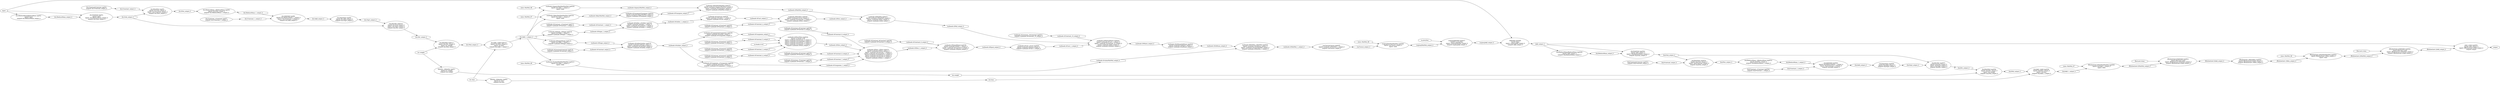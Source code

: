 digraph main_graph {
	graph [bb="0,0,23129,913.82",
		rankdir=LR
	];
	node [label="\N"];
	"Identity_0/Identity (op#0)\n input0 ln1.bias\n output0 ln2.bias"	[URL="javascript:alert('')",
		height=1.1294,
		pos="4648.1,40.659",
		width=3.0838];
	"ln2.bias0"	[height=0.5,
		label="ln2.bias",
		pos="9143.6,51.659",
		shape=octagon,
		width=1.2054];
	"Identity_0/Identity (op#0)\n input0 ln1.bias\n output0 ln2.bias" -> "ln2.bias0"	[pos="e,9100,51.231 4759.2,42.797 4874.9,44.855 5062,47.659 5223.5,47.659 5223.5,47.659 5223.5,47.659 8468.7,47.659 8699.4,47.659 8974.6,\
50.033 9088.9,51.123"];
	"ln1.bias0"	[height=0.5,
		label="ln1.bias",
		pos="4396.4,52.659",
		shape=octagon,
		width=1.2054];
	"ln1.bias0" -> "Identity_0/Identity (op#0)\n input0 ln1.bias\n output0 ln2.bias"	[pos="e,4537.7,45.916 4440.1,50.609 4464.1,49.456 4495.4,47.951 4526.4,46.463"];
	"/ln1/Add_1/Add (op#12)\n input0 /ln1/Mul_output_0\n input1 ln1.bias\n output0 /ln1/Add_1_output_0"	[URL="javascript:alert('')",
		height=1.4535,
		pos="4648.1,472.66",
		width=3.5552];
	"ln1.bias0" -> "/ln1/Add_1/Add (op#12)\n input0 /ln1/Mul_output_0\n input1 ln1.bias\n output0 /ln1/Add_1_output_0"	[pos="e,4616.8,421.63 4408.3,70.976 4443.2,129.67 4553.3,314.88 4611,411.95"];
	"/ln2/Add_1/Add (op#59)\n input0 /ln2/Mul_output_0\n input1 ln2.bias\n output0 /ln2/Add_1_output_0"	[URL="javascript:alert('')",
		height=1.4535,
		pos="18874,138.66",
		width=3.5552];
	"ln2.bias0" -> "/ln2/Add_1/Add (op#59)\n input0 /ln2/Mul_output_0\n input1 ln2.bias\n output0 /ln2/Add_1_output_0"	[pos="e,18766,110.56 9187.5,52.284 9296.8,53.821 9594.5,57.659 9842.7,57.659 9842.7,57.659 9842.7,57.659 18381,57.659 18510,57.659 18656,\
85.068 18755,108"];
	"Identity_1/Identity (op#1)\n input0 ln1.weight\n output0 ln2.weight"	[URL="javascript:alert('')",
		height=1.1294,
		pos="4154.3,277.66",
		width=3.0838];
	"ln2.weight0"	[height=0.5,
		label="ln2.weight",
		pos="8816.7,101.66",
		shape=octagon,
		width=1.5132];
	"Identity_1/Identity (op#1)\n input0 ln1.weight\n output0 ln2.weight" -> "ln2.weight0"	[pos="e,8761.8,102.69 4214.4,243.26 4304.6,194.11 4483.4,109.66 4647.1,109.66 4647.1,109.66 4647.1,109.66 8111.6,109.66 8346.9,109.66 \
8626.5,105.14 8750.7,102.89"];
	"ln1.weight0"	[height=0.5,
		label="ln1.weight",
		pos="3914.3,410.66",
		shape=octagon,
		width=1.5132];
	"ln1.weight0" -> "Identity_1/Identity (op#1)\n input0 ln1.weight\n output0 ln2.weight"	[pos="e,4092.5,311.62 3944,394.62 3978.1,375.56 4036.2,343.11 4082.5,317.21"];
	"/ln1/Mul/Mul (op#11)\n input0 /ln1/Div_output_0\n input1 ln1.weight\n output0 /ln1/Mul_output_0"	[URL="javascript:alert('')",
		height=1.4535,
		pos="4154.3,472.66",
		width=3.29];
	"ln1.weight0" -> "/ln1/Mul/Mul (op#11)\n input0 /ln1/Div_output_0\n input1 ln1.weight\n output0 /ln1/Mul_output_0"	[pos="e,4051.7,446.19 3958.7,421.96 3981.8,427.98 4011.5,435.7 4040.6,443.29"];
	"/ln2/Mul/Mul (op#58)\n input0 /ln2/Div_output_0\n input1 ln2.weight\n output0 /ln2/Mul_output_0"	[URL="javascript:alert('')",
		height=1.4535,
		pos="18380,138.66",
		width=3.29];
	"ln2.weight0" -> "/ln2/Mul/Mul (op#58)\n input0 /ln2/Div_output_0\n input1 ln2.weight\n output0 /ln2/Mul_output_0"	[pos="e,18266,124.83 8871.3,101.66 8983.9,101.66 9253.2,101.66 9479.1,101.66 9479.1,101.66 9479.1,101.66 17904,101.66 18023,101.66 18159,\
113.37 18254,123.62"];
	"/ln1/ReduceMean/ReduceMean (op#2)\n input0 input\n output0 /ln1/ReduceMean_output_0"	[URL="javascript:alert('')",
		height=1.1294,
		pos="262.03,799.66",
		width=4.4833];
	"/ln1/ReduceMean_output_00"	[height=0.5,
		label="/ln1/ReduceMean_output_0",
		pos="583.15,788.66",
		shape=octagon,
		width=3.4367];
	"/ln1/ReduceMean/ReduceMean (op#2)\n input0 input\n output0 /ln1/ReduceMean_output_0" -> "/ln1/ReduceMean_output_00"	[pos="e,459.29,792.89 422.12,794.17 430.8,793.88 439.49,793.58 448.08,793.28"];
	input0	[height=0.5,
		label=input,
		pos="32.315,799.66",
		shape=octagon,
		width=0.89765];
	input0 -> "/ln1/ReduceMean/ReduceMean (op#2)\n input0 input\n output0 /ln1/ReduceMean_output_0"	[pos="e,100.6,799.66 64.978,799.66 72.196,799.66 80.357,799.66 89.148,799.66"];
	"/ln1/Sub/Sub (op#3)\n input0 input\n input1 /ln1/ReduceMean_output_0\n output0 /ln1/Sub_output_0"	[URL="javascript:alert('')",
		height=1.4535,
		pos="891.01,730.66",
		width=4.115];
	input0 -> "/ln1/Sub/Sub (op#3)\n input0 input\n input1 /ln1/ReduceMean_output_0\n output0 /ln1/Sub_output_0"	[pos="e,754.73,709.67 49.313,783.24 61.987,771.45 80.808,756.48 100.63,749.66 314.93,675.91 581.66,689.49 743.72,708.36"];
	"/Add/Add (op#48)\n input0 input\n input1 /sa/proj/Add_output_0\n output0 /Add_output_0"	[URL="javascript:alert('')",
		height=1.4535,
		pos="13964,462.66",
		width=3.5404];
	input0 -> "/Add/Add (op#48)\n input0 input\n input1 /sa/proj/Add_output_0\n output0 /Add_output_0"	[pos="e,13934,513.73 49.799,815.73 62.583,827.18 81.325,841.87 100.63,849.66 300.73,930.39 366.37,911.66 582.15,911.66 582.15,911.66 582.15,\
911.66 13418,911.66 13659,911.66 13852,645.99 13928,523.37"];
	"/ln1/ReduceMean_output_00" -> "/ln1/Sub/Sub (op#3)\n input0 input\n input1 /ln1/ReduceMean_output_0\n output0 /ln1/Sub_output_0"	[pos="e,759.89,755.33 660.93,774.1 687.65,769.03 718.52,763.18 748.78,757.44"];
	"/ln1/Sub_output_00"	[height=0.5,
		label="/ln1/Sub_output_0",
		pos="1181.1,730.66",
		shape=octagon,
		width=2.3903];
	"/ln1/Sub/Sub (op#3)\n input0 input\n input1 /ln1/ReduceMean_output_0\n output0 /ln1/Sub_output_0" -> "/ln1/Sub_output_00"	[pos="e,1094.8,730.66 1039.4,730.66 1054.4,730.66 1069.3,730.66 1083.6,730.66"];
	"/ln1/Pow/Pow (op#5)\n input0 /ln1/Sub_output_0\n input1 /ln1/Constant_output_0\n output0 /ln1/Pow_output_0"	[URL="javascript:alert('')",
		height=1.4535,
		pos="1454.3,793.66",
		width=3.6436];
	"/ln1/Sub_output_00" -> "/ln1/Pow/Pow (op#5)\n input0 /ln1/Sub_output_0\n input1 /ln1/Constant_output_0\n output0 /ln1/Pow_output_0"	[pos="e,1340.2,767.39 1240.3,744.17 1266.4,750.24 1298.3,757.64 1329.3,764.85"];
	"/ln1/Div/Div (op#10)\n input0 /ln1/Sub_output_0\n input1 /ln1/Sqrt_output_0\n output0 /ln1/Div_output_0"	[URL="javascript:alert('')",
		height=1.4535,
		pos="3676.5,637.66",
		width=3.2311];
	"/ln1/Sub_output_00" -> "/ln1/Div/Div (op#10)\n input0 /ln1/Sub_output_0\n input1 /ln1/Sqrt_output_0\n output0 /ln1/Div_output_0"	[pos="e,3560,637.66 1232.8,715.61 1326.1,689.29 1531.6,637.66 1708.7,637.66 1708.7,637.66 1708.7,637.66 3197,637.66 3316.3,637.66 3452.3,\
637.66 3548.7,637.66"];
	"/ln1/Constant/Constant (op#4)\n output0 /ln1/Constant_output_0"	[URL="javascript:alert('')",
		height=0.80532,
		pos="891.01,829.66",
		width=3.7761];
	"/ln1/Constant_output_00"	[height=0.5,
		label="/ln1/Constant_output_0",
		pos="1181.1,818.66",
		shape=octagon,
		width=2.9443];
	"/ln1/Constant/Constant (op#4)\n output0 /ln1/Constant_output_0" -> "/ln1/Constant_output_00"	[pos="e,1074.8,822.68 1025.1,824.58 1037.9,824.09 1050.7,823.6 1063.3,823.12"];
	"/ln1/Constant_output_00" -> "/ln1/Pow/Pow (op#5)\n input0 /ln1/Sub_output_0\n input1 /ln1/Constant_output_0\n output0 /ln1/Pow_output_0"	[pos="e,1326.1,805.38 1280.4,809.6 1291.7,808.56 1303.3,807.49 1315,806.41"];
	"/ln1/Pow_output_00"	[height=0.5,
		label="/ln1/Pow_output_0",
		pos="1709.7,793.66",
		shape=octagon,
		width=2.4519];
	"/ln1/Pow/Pow (op#5)\n input0 /ln1/Sub_output_0\n input1 /ln1/Constant_output_0\n output0 /ln1/Pow_output_0" -> "/ln1/Pow_output_00"	[pos="e,1621.2,793.66 1585.7,793.66 1593.8,793.66 1601.8,793.66 1609.7,793.66"];
	"/ln1/ReduceMean_1/ReduceMean (op#6)\n input0 /ln1/Pow_output_0\n output0 /ln1/ReduceMean_1_output_0"	[URL="javascript:alert('')",
		height=1.1294,
		pos="2004.9,793.66",
		width=4.7484];
	"/ln1/Pow_output_00" -> "/ln1/ReduceMean_1/ReduceMean (op#6)\n input0 /ln1/Pow_output_0\n output0 /ln1/ReduceMean_1_output_0"	[pos="e,1833.6,793.66 1798.3,793.66 1806.1,793.66 1814.1,793.66 1822.3,793.66"];
	"/ln1/ReduceMean_1_output_00"	[height=0.5,
		label="/ln1/ReduceMean_1_output_0",
		pos="2345.6,776.66",
		shape=octagon,
		width=3.7137];
	"/ln1/ReduceMean_1/ReduceMean (op#6)\n input0 /ln1/Pow_output_0\n output0 /ln1/ReduceMean_1_output_0" -> "/ln1/ReduceMean_1_output_00"	[pos="e,2211.6,783.33 2172.8,785.28 2181.9,784.82 2191.1,784.36 2200.2,783.91"];
	"/ln1/Add/Add (op#8)\n input0 /ln1/ReduceMean_1_output_0\n input1 /ln1/Constant_1_output_0\n output0 /ln1/Add_output_0"	[URL="javascript:alert('')",
		height=1.4535,
		pos="2673,717.66",
		width=4.3801];
	"/ln1/ReduceMean_1_output_00" -> "/ln1/Add/Add (op#8)\n input0 /ln1/ReduceMean_1_output_0\n input1 /ln1/Constant_1_output_0\n output0 /ln1/Add_output_0"	[pos="e,2533.9,742.7 2428.3,761.85 2457,756.63 2490.3,750.6 2522.9,744.7"];
	"/ln1/Constant_1/Constant (op#7)\n output0 /ln1/Constant_1_output_0"	[URL="javascript:alert('')",
		height=0.80532,
		pos="2004.9,705.66",
		width=4.0413];
	"/ln1/Constant_1_output_00"	[height=0.5,
		label="/ln1/Constant_1_output_0",
		pos="2345.6,711.66",
		shape=octagon,
		width=3.2213];
	"/ln1/Constant_1/Constant (op#7)\n output0 /ln1/Constant_1_output_0" -> "/ln1/Constant_1_output_00"	[pos="e,2229.3,709.62 2150.1,708.21 2172.6,708.61 2195.7,709.02 2217.8,709.41"];
	"/ln1/Constant_1_output_00" -> "/ln1/Add/Add (op#8)\n input0 /ln1/ReduceMean_1_output_0\n input1 /ln1/Constant_1_output_0\n output0 /ln1/Add_output_0"	[pos="e,2515.1,714.77 2461.8,713.78 2475.4,714.03 2489.5,714.29 2503.7,714.56"];
	"/ln1/Add_output_00"	[height=0.5,
		label="/ln1/Add_output_0",
		pos="2954.4,712.66",
		shape=octagon,
		width=2.4365];
	"/ln1/Add/Add (op#8)\n input0 /ln1/ReduceMean_1_output_0\n input1 /ln1/Constant_1_output_0\n output0 /ln1/Add_output_0" -> "/ln1/Add_output_00"	[pos="e,2866.5,714.21 2830.8,714.85 2839,714.71 2847.1,714.56 2855,714.42"];
	"/ln1/Sqrt/Sqrt (op#9)\n input0 /ln1/Add_output_0\n output0 /ln1/Sqrt_output_0"	[URL="javascript:alert('')",
		height=1.1294,
		pos="3196,709.66",
		width=3.2753];
	"/ln1/Add_output_00" -> "/ln1/Sqrt/Sqrt (op#9)\n input0 /ln1/Add_output_0\n output0 /ln1/Sqrt_output_0"	[pos="e,3077.9,711.12 3042.5,711.57 3050.4,711.47 3058.4,711.37 3066.5,711.27"];
	"/ln1/Sqrt_output_00"	[height=0.5,
		label="/ln1/Sqrt_output_0",
		pos="3437.1,695.66",
		shape=octagon,
		width=2.4211];
	"/ln1/Sqrt/Sqrt (op#9)\n input0 /ln1/Add_output_0\n output0 /ln1/Sqrt_output_0" -> "/ln1/Sqrt_output_00"	[pos="e,3349.5,700.73 3312.7,702.88 3321.2,702.39 3329.7,701.88 3338.1,701.39"];
	"/ln1/Sqrt_output_00" -> "/ln1/Div/Div (op#10)\n input0 /ln1/Sub_output_0\n input1 /ln1/Sqrt_output_0\n output0 /ln1/Div_output_0"	[pos="e,3573.6,662.55 3494.9,681.77 3515.3,676.79 3539.1,670.99 3562.5,665.26"];
	"/ln1/Div_output_00"	[height=0.5,
		label="/ln1/Div_output_0",
		pos="3914.3,534.66",
		shape=octagon,
		width=2.3749];
	"/ln1/Div/Div (op#10)\n input0 /ln1/Sub_output_0\n input1 /ln1/Sqrt_output_0\n output0 /ln1/Div_output_0" -> "/ln1/Div_output_00"	[pos="e,3873.6,552.01 3761,601.2 3795.1,586.3 3833.4,569.57 3863.1,556.61"];
	"/ln1/Div_output_00" -> "/ln1/Mul/Mul (op#11)\n input0 /ln1/Div_output_0\n input1 ln1.weight\n output0 /ln1/Mul_output_0"	[pos="e,4051.7,499.13 3969.9,520.43 3991.1,514.92 4016.1,508.4 4040.8,501.97"];
	"/ln1/Mul_output_00"	[height=0.5,
		label="/ln1/Mul_output_0",
		pos="4396.4,472.66",
		shape=octagon,
		width=2.4365];
	"/ln1/Mul/Mul (op#11)\n input0 /ln1/Div_output_0\n input1 ln1.weight\n output0 /ln1/Mul_output_0" -> "/ln1/Mul_output_00"	[pos="e,4308.5,472.66 4272.9,472.66 4281.1,472.66 4289.2,472.66 4297.3,472.66"];
	"/ln1/Mul_output_00" -> "/ln1/Add_1/Add (op#12)\n input0 /ln1/Mul_output_0\n input1 ln1.bias\n output0 /ln1/Add_1_output_0"	[pos="e,4520,472.66 4484.4,472.66 4492.4,472.66 4500.5,472.66 4508.8,472.66"];
	"/ln1/Add_1_output_00"	[height=0.5,
		label="/ln1/Add_1_output_0",
		pos="4909.8,514.66",
		shape=octagon,
		width=2.7135];
	"/ln1/Add_1/Add (op#12)\n input0 /ln1/Mul_output_0\n input1 ln1.bias\n output0 /ln1/Add_1_output_0" -> "/ln1/Add_1_output_00"	[pos="e,4834.4,502.62 4767.6,491.82 4786.3,494.85 4805.4,497.93 4823.2,500.81"];
	"/sa/heads.0/Shape/Shape (op#13)\n input0 /ln1/Add_1_output_0\n output0 /sa/heads.0/Shape_output_0"	[URL="javascript:alert('')",
		height=1.1294,
		pos="5224.5,457.66",
		width=4.2476];
	"/ln1/Add_1_output_00" -> "/sa/heads.0/Shape/Shape (op#13)\n input0 /ln1/Add_1_output_0\n output0 /sa/heads.0/Shape_output_0"	[pos="e,5097.6,480.61 4981,501.87 5012.2,496.19 5050,489.29 5086.4,482.66"];
	"/sa/heads.0/Shape_1/Shape (op#16)\n input0 /ln1/Add_1_output_0\n output0 /sa/heads.0/Shape_1_output_0"	[URL="javascript:alert('')",
		height=1.1294,
		pos="5224.5,556.66",
		width=4.5127];
	"/ln1/Add_1_output_00" -> "/sa/heads.0/Shape_1/Shape (op#16)\n input0 /ln1/Add_1_output_0\n output0 /sa/heads.0/Shape_1_output_0"	[pos="e,5080.5,537.44 4991.3,525.47 5015.3,528.69 5042.3,532.32 5069.3,535.95"];
	"/sa/heads.0/key/MatMul/MatMul (op#19)\n input0 /ln1/Add_1_output_0\n input1 onnx"	[URL="javascript:alert('')",
		height=1.1294,
		pos="5224.5,732.66",
		width=4.8073];
	"/ln1/Add_1_output_00" -> "/sa/heads.0/key/MatMul/MatMul (op#19)\n input0 /ln1/Add_1_output_0\n input1 onnx"	[pos="e,5091.4,706.5 4920.1,532.96 4938.7,567.63 4983.8,642.95 5043.5,682.66 5055,690.31 5067.7,696.8 5080.8,702.3"];
	"/sa/heads.0/query/MatMul/MatMul (op#20)\n input0 /ln1/Add_1_output_0\n input1 onnx"	[URL="javascript:alert('')",
		height=1.1294,
		pos="5224.5,831.66",
		width=5.0283];
	"/ln1/Add_1_output_00" -> "/sa/heads.0/query/MatMul/MatMul (op#20)\n input0 /ln1/Add_1_output_0\n input1 onnx"	[pos="e,5082.3,806.41 4920.3,533 4937.9,566.92 4976.4,641.83 5007.5,705.66 5024,739.63 5014.6,758.33 5043.5,782.66 5052.1,789.93 5061.8,\
796.13 5071.9,801.42"];
	"/sa/heads.0/value/MatMul/MatMul (op#21)\n input0 /ln1/Add_1_output_0\n input1 onnx"	[URL="javascript:alert('')",
		height=1.1294,
		pos="5224.5,230.66",
		width=4.9989];
	"/ln1/Add_1_output_00" -> "/sa/heads.0/value/MatMul/MatMul (op#21)\n input0 /ln1/Add_1_output_0\n input1 onnx"	[pos="e,5141.6,267.1 4920.5,496.29 4940,460.86 4986.8,382.15 5043.5,331.66 5069.5,308.54 5101.6,288.43 5131.5,272.38"];
	"/sa/heads.0/Shape_output_00"	[height=0.5,
		label="/sa/heads.0/Shape_output_0",
		pos="5591.8,449.66",
		shape=octagon,
		width=3.4367];
	"/sa/heads.0/Shape/Shape (op#13)\n input0 /ln1/Add_1_output_0\n output0 /sa/heads.0/Shape_output_0" -> "/sa/heads.0/Shape_output_00"	[pos="e,5467.9,452.35 5377.3,454.34 5403.6,453.76 5430.7,453.16 5456.5,452.6"];
	"/sa/heads.0/Gather/Gather (op#15)\n input0 /sa/heads.0/Shape_output_0\n input1 /sa/heads.0/Constant_output_0\n output0 /sa/heads.0/\
Gather_output_0"	[URL="javascript:alert('')",
		height=1.4535,
		pos="5951.8,405.66",
		width=4.4096];
	"/sa/heads.0/Shape_output_00" -> "/sa/heads.0/Gather/Gather (op#15)\n input0 /sa/heads.0/Shape_output_0\n input1 /sa/heads.0/Constant_output_0\n output0 /sa/heads.0/\
Gather_output_0"	[pos="e,5802.3,423.91 5688.8,437.87 5720.2,434 5756.1,429.58 5791,425.29"];
	"/sa/heads.0/Constant/Constant (op#14)\n output0 /sa/heads.0/Constant_output_0"	[URL="javascript:alert('')",
		height=0.80532,
		pos="5224.5,369.66",
		width=4.5422];
	"/sa/heads.0/Constant_output_00"	[height=0.5,
		label="/sa/heads.0/Constant_output_0",
		pos="5591.8,378.66",
		shape=octagon,
		width=3.7445];
	"/sa/heads.0/Constant/Constant (op#14)\n output0 /sa/heads.0/Constant_output_0" -> "/sa/heads.0/Constant_output_00"	[pos="e,5456.6,375.35 5386.8,373.63 5406.3,374.11 5426.1,374.6 5445.4,375.08"];
	"/sa/heads.0/Constant_output_00" -> "/sa/heads.0/Gather/Gather (op#15)\n input0 /sa/heads.0/Shape_output_0\n input1 /sa/heads.0/Constant_output_0\n output0 /sa/heads.0/\
Gather_output_0"	[pos="e,5796.6,394.03 5716.3,387.97 5738.5,389.65 5762,391.42 5785.2,393.17"];
	"/sa/heads.0/Gather_output_00"	[height=0.5,
		label="/sa/heads.0/Gather_output_0",
		pos="6301.7,405.66",
		shape=octagon,
		width=3.5137];
	"/sa/heads.0/Gather/Gather (op#15)\n input0 /sa/heads.0/Shape_output_0\n input1 /sa/heads.0/Constant_output_0\n output0 /sa/heads.0/\
Gather_output_0" -> "/sa/heads.0/Gather_output_00"	[pos="e,6174.9,405.66 6110.9,405.66 6128.5,405.66 6146.4,405.66 6163.7,405.66"];
	"/sa/heads.0/Unsqueeze/Unsqueeze (op#30)\n input0 /sa/heads.0/Gather_output_0\n output0 /sa/heads.0/Unsqueeze_output_0"	[URL="javascript:alert('')",
		height=1.1294,
		pos="6663.3,544.66",
		width=4.881];
	"/sa/heads.0/Gather_output_00" -> "/sa/heads.0/Unsqueeze/Unsqueeze (op#30)\n input0 /sa/heads.0/Gather_output_0\n output0 /sa/heads.0/Unsqueeze_output_0"	[pos="e,6540.2,515.33 6334.1,424.09 6368.5,443.68 6425.8,474.55 6478,494.66 6494.4,500.97 6511.9,506.81 6529.4,512.1"];
	"/sa/heads.0/Unsqueeze_1/Unsqueeze (op#35)\n input0 /sa/heads.0/Gather_output_0\n output0 /sa/heads.0/Unsqueeze_1_output_0"	[URL="javascript:alert('')",
		height=1.1294,
		pos="6663.3,216.66",
		width=5.1462];
	"/sa/heads.0/Gather_output_00" -> "/sa/heads.0/Unsqueeze_1/Unsqueeze (op#35)\n input0 /sa/heads.0/Gather_output_0\n output0 /sa/heads.0/Unsqueeze_1_output_0"	[pos="e,6530.5,245.37 6320.4,387.47 6350.2,357.85 6413.5,299.23 6478,266.66 6491.2,259.99 6505.5,254.12 6519.9,248.98"];
	"/sa/heads.0/Shape_1_output_00"	[height=0.5,
		label="/sa/heads.0/Shape_1_output_0",
		pos="5591.8,573.66",
		shape=octagon,
		width=3.7137];
	"/sa/heads.0/Shape_1/Shape (op#16)\n input0 /ln1/Add_1_output_0\n output0 /sa/heads.0/Shape_1_output_0" -> "/sa/heads.0/Shape_1_output_00"	[pos="e,5457.9,567.47 5384.7,564.07 5405.3,565.02 5426.3,566 5446.6,566.95"];
	"/sa/heads.0/Gather_1/Gather (op#18)\n input0 /sa/heads.0/Shape_1_output_0\n input1 /sa/heads.0/Constant_1_output_0\n output0 /sa/\
heads.0/Gather_1_output_0"	[URL="javascript:alert('')",
		height=1.4535,
		pos="5951.8,643.66",
		width=4.6748];
	"/sa/heads.0/Shape_1_output_00" -> "/sa/heads.0/Gather_1/Gather (op#18)\n input0 /sa/heads.0/Shape_1_output_0\n input1 /sa/heads.0/Constant_1_output_0\n output0 /sa/\
heads.0/Gather_1_output_0"	[pos="e,5808.6,615.86 5670.9,588.93 5708.1,596.2 5753.9,605.16 5797.6,613.7"];
	"/sa/heads.0/Constant_1/Constant (op#17)\n output0 /sa/heads.0/Constant_1_output_0"	[URL="javascript:alert('')",
		height=0.80532,
		pos="5224.5,644.66",
		width=4.8073];
	"/sa/heads.0/Constant_1_output_00"	[height=0.5,
		label="/sa/heads.0/Constant_1_output_0",
		pos="5591.8,644.66",
		shape=octagon,
		width=4.0215];
	"/sa/heads.0/Constant_1/Constant (op#17)\n output0 /sa/heads.0/Constant_1_output_0" -> "/sa/heads.0/Constant_1_output_00"	[pos="e,5446.6,644.66 5398,644.66 5410.5,644.66 5423,644.66 5435.3,644.66"];
	"/sa/heads.0/Constant_1_output_00" -> "/sa/heads.0/Gather_1/Gather (op#18)\n input0 /sa/heads.0/Shape_1_output_0\n input1 /sa/heads.0/Constant_1_output_0\n output0 /sa/\
heads.0/Gather_1_output_0"	[pos="e,5783.2,644.13 5736.9,644.26 5748.4,644.22 5760.2,644.19 5771.9,644.16"];
	"/sa/heads.0/Gather_1_output_00"	[height=0.5,
		label="/sa/heads.0/Gather_1_output_0",
		pos="6301.7,710.66",
		shape=octagon,
		width=3.7906];
	"/sa/heads.0/Gather_1/Gather (op#18)\n input0 /sa/heads.0/Shape_1_output_0\n input1 /sa/heads.0/Constant_1_output_0\n output0 /sa/\
heads.0/Gather_1_output_0" -> "/sa/heads.0/Gather_1_output_00"	[pos="e,6221.4,695.4 6095.8,671.2 6134.5,678.66 6175.4,686.52 6210.3,693.25"];
	"/sa/heads.0/Cast/Cast (op#24)\n input0 /sa/heads.0/Gather_1_output_0\n output0 /sa/heads.0/Cast_output_0"	[URL="javascript:alert('')",
		height=1.1294,
		pos="6663.3,720.66",
		width=4.4538];
	"/sa/heads.0/Gather_1_output_00" -> "/sa/heads.0/Cast/Cast (op#24)\n input0 /sa/heads.0/Gather_1_output_0\n output0 /sa/heads.0/Cast_output_0"	[pos="e,6503.5,716.24 6438.6,714.44 6456.1,714.92 6474.1,715.43 6492.1,715.92"];
	"/sa/heads.0/key/MatMul_output_00"	[height=0.5,
		label="/sa/heads.0/key/MatMul_output_0",
		pos="5591.8,743.66",
		shape=octagon,
		width=4.1753];
	"/sa/heads.0/key/MatMul/MatMul (op#19)\n input0 /ln1/Add_1_output_0\n input1 onnx" -> "/sa/heads.0/key/MatMul_output_00"	[pos="e,5441.1,739.15 5396.7,737.81 5407.7,738.14 5418.8,738.48 5429.7,738.81"];
	"onnx::MatMul_870"	[height=0.5,
		label="onnx::MatMul_87",
		pos="4909.8,732.66",
		shape=octagon,
		width=2.3903];
	"onnx::MatMul_870" -> "/sa/heads.0/key/MatMul/MatMul (op#19)\n input0 /ln1/Add_1_output_0\n input1 onnx"	[pos="e,5051,732.66 4996.3,732.66 5009.9,732.66 5024.6,732.66 5039.5,732.66"];
	"/sa/heads.0/Transpose/Transpose (op#22)\n input0 /sa/heads.0/key/MatMul_output_0\n output0 /sa/heads.0/Transpose_output_0"	[URL="javascript:alert('')",
		height=1.1294,
		pos="5951.8,754.66",
		width=4.8221];
	"/sa/heads.0/key/MatMul_output_00" -> "/sa/heads.0/Transpose/Transpose (op#22)\n input0 /sa/heads.0/key/MatMul_output_0\n output0 /sa/heads.0/Transpose_output_0"	[pos="e,5779.4,749.39 5742.6,748.26 5751,748.52 5759.6,748.78 5768.1,749.05"];
	"/sa/heads.0/query/MatMul_output_00"	[height=0.5,
		label="/sa/heads.0/query/MatMul_output_0",
		pos="5951.8,831.66",
		shape=octagon,
		width=4.4062];
	"/sa/heads.0/query/MatMul/MatMul (op#20)\n input0 /ln1/Add_1_output_0\n input1 onnx" -> "/sa/heads.0/query/MatMul_output_00"	[pos="e,5792.7,831.66 5405.7,831.66 5520.6,831.66 5668.5,831.66 5781.2,831.66"];
	"onnx::MatMul_880"	[height=0.5,
		label="onnx::MatMul_88",
		pos="4909.8,831.66",
		shape=octagon,
		width=2.3903];
	"onnx::MatMul_880" -> "/sa/heads.0/query/MatMul/MatMul (op#20)\n input0 /ln1/Add_1_output_0\n input1 onnx"	[pos="e,5043.3,831.66 4996.3,831.66 5007.6,831.66 5019.6,831.66 5031.9,831.66"];
	"/sa/heads.0/MatMul/MatMul (op#23)\n input0 /sa/heads.0/query/MatMul_output_0\n input1 /sa/heads.0/Transpose_output_0\n output0 /\
sa/heads.0/MatMul_output_0"	[URL="javascript:alert('')",
		height=1.4535,
		pos="6663.3,831.66",
		width=5.043];
	"/sa/heads.0/query/MatMul_output_00" -> "/sa/heads.0/MatMul/MatMul (op#23)\n input0 /sa/heads.0/query/MatMul_output_0\n input1 /sa/heads.0/Transpose_output_0\n output0 /\
sa/heads.0/MatMul_output_0"	[pos="e,6481.4,831.66 6110.7,831.66 6216.8,831.66 6357.2,831.66 6469.9,831.66"];
	"/sa/heads.0/value/MatMul_output_00"	[height=0.5,
		label="/sa/heads.0/value/MatMul_output_0",
		pos="10202,270.66",
		shape=octagon,
		width=4.3754];
	"/sa/heads.0/value/MatMul/MatMul (op#21)\n input0 /ln1/Add_1_output_0\n input1 onnx" -> "/sa/heads.0/value/MatMul_output_00"	[pos="e,10138,252.24 5365.4,205.08 5511,180.69 5746.1,147.66 5950.8,147.66 5950.8,147.66 5950.8,147.66 9481.1,147.66 9719.6,147.66 9996.4,\
214.01 10127,249.24"];
	"onnx::MatMul_890"	[height=0.5,
		label="onnx::MatMul_89",
		pos="4909.8,230.66",
		shape=octagon,
		width=2.3903];
	"onnx::MatMul_890" -> "/sa/heads.0/value/MatMul/MatMul (op#21)\n input0 /ln1/Add_1_output_0\n input1 onnx"	[pos="e,5044.1,230.66 4996.3,230.66 5007.9,230.66 5020.3,230.66 5032.9,230.66"];
	"/sa/heads.0/MatMul_1/MatMul (op#44)\n input0 /sa/heads.0/Softmax_output_0\n input1 /sa/heads.0/value/MatMul_output_0\n output0 /\
sa/heads.0/MatMul_1_output_0"	[URL="javascript:alert('')",
		height=1.4535,
		pos="11545,408.66",
		width=5.0136];
	"/sa/heads.0/value/MatMul_output_00" -> "/sa/heads.0/MatMul_1/MatMul (op#44)\n input0 /sa/heads.0/Softmax_output_0\n input1 /sa/heads.0/value/MatMul_output_0\n output0 /\
sa/heads.0/MatMul_1_output_0"	[pos="e,11375,391.18 10322,282.91 10558,307.13 11084,361.31 11363,390.01"];
	"/sa/heads.0/Transpose_output_00"	[height=0.5,
		label="/sa/heads.0/Transpose_output_0",
		pos="6301.7,774.66",
		shape=octagon,
		width=3.8984];
	"/sa/heads.0/Transpose/Transpose (op#22)\n input0 /sa/heads.0/key/MatMul_output_0\n output0 /sa/heads.0/Transpose_output_0" -> "/sa/heads.0/Transpose_output_00"	[pos="e,6161.8,766.68 6120.9,764.32 6130.7,764.89 6140.6,765.46 6150.4,766.02"];
	"/sa/heads.0/Transpose_output_00" -> "/sa/heads.0/MatMul/MatMul (op#23)\n input0 /sa/heads.0/query/MatMul_output_0\n input1 /sa/heads.0/Transpose_output_0\n output0 /\
sa/heads.0/MatMul_output_0"	[pos="e,6503.3,806.46 6392.5,788.9 6422.8,793.7 6457.7,799.23 6492.2,804.69"];
	"/sa/heads.0/MatMul_output_00"	[height=0.5,
		label="/sa/heads.0/MatMul_output_0",
		pos="7383.2,808.66",
		shape=octagon,
		width=3.6983];
	"/sa/heads.0/MatMul/MatMul (op#23)\n input0 /sa/heads.0/query/MatMul_output_0\n input1 /sa/heads.0/Transpose_output_0\n output0 /\
sa/heads.0/MatMul_output_0" -> "/sa/heads.0/MatMul_output_00"	[pos="e,7249.6,812.91 6844,825.9 6965.9,821.99 7124.9,816.9 7238.4,813.27"];
	"/sa/heads.0/Mul/Mul (op#27)\n input0 /sa/heads.0/MatMul_output_0\n input1 /sa/heads.0/Pow_output_0\n output0 /sa/heads.0/Mul_output_\
0"	[URL="javascript:alert('')",
		height=1.4535,
		pos="8110.6,710.66",
		width=4.3654];
	"/sa/heads.0/MatMul_output_00" -> "/sa/heads.0/Mul/Mul (op#27)\n input0 /sa/heads.0/MatMul_output_0\n input1 /sa/heads.0/Pow_output_0\n output0 /sa/heads.0/Mul_output_\
0"	[pos="e,7964.5,730.27 7479.4,795.8 7599.9,779.51 7809.2,751.24 7953.3,731.77"];
	"/sa/heads.0/Cast_output_00"	[height=0.5,
		label="/sa/heads.0/Cast_output_0",
		pos="7029.3,715.66",
		shape=octagon,
		width=3.2521];
	"/sa/heads.0/Cast/Cast (op#24)\n input0 /sa/heads.0/Gather_1_output_0\n output0 /sa/heads.0/Cast_output_0" -> "/sa/heads.0/Cast_output_00"	[pos="e,6911.8,717.26 6823.7,718.47 6849.4,718.12 6875.7,717.75 6900.5,717.41"];
	"/sa/heads.0/Pow/Pow (op#26)\n input0 /sa/heads.0/Cast_output_0\n input1 /sa/heads.0/Constant_2_output_0\n output0 /sa/heads.0/Pow_\
output_0"	[URL="javascript:alert('')",
		height=1.4535,
		pos="7383.2,710.66",
		width=4.6748];
	"/sa/heads.0/Cast_output_00" -> "/sa/heads.0/Pow/Pow (op#26)\n input0 /sa/heads.0/Cast_output_0\n input1 /sa/heads.0/Constant_2_output_0\n output0 /sa/heads.0/Pow_\
output_0"	[pos="e,7214.5,713.04 7146.5,714.01 7164.7,713.75 7184,713.48 7203.2,713.2"];
	"/sa/heads.0/Constant_2/Constant (op#25)\n output0 /sa/heads.0/Constant_2_output_0"	[URL="javascript:alert('')",
		height=0.80532,
		pos="6663.3,632.66",
		width=4.8073];
	"/sa/heads.0/Constant_2_output_00"	[height=0.5,
		label="/sa/heads.0/Constant_2_output_0",
		pos="7029.3,644.66",
		shape=octagon,
		width=4.0215];
	"/sa/heads.0/Constant_2/Constant (op#25)\n output0 /sa/heads.0/Constant_2_output_0" -> "/sa/heads.0/Constant_2_output_00"	[pos="e,6884.1,639.9 6833.5,638.24 6846.6,638.67 6859.7,639.1 6872.7,639.53"];
	"/sa/heads.0/Constant_2_output_00" -> "/sa/heads.0/Pow/Pow (op#26)\n input0 /sa/heads.0/Cast_output_0\n input1 /sa/heads.0/Constant_2_output_0\n output0 /sa/heads.0/Pow_\
output_0"	[pos="e,7238.2,683.65 7112.8,660.13 7146.9,666.53 7187.6,674.16 7226.9,681.53"];
	"/sa/heads.0/Pow_output_00"	[height=0.5,
		label="/sa/heads.0/Pow_output_0",
		pos="7745.3,710.66",
		shape=octagon,
		width=3.2521];
	"/sa/heads.0/Pow/Pow (op#26)\n input0 /sa/heads.0/Cast_output_0\n input1 /sa/heads.0/Constant_2_output_0\n output0 /sa/heads.0/Pow_\
output_0" -> "/sa/heads.0/Pow_output_00"	[pos="e,7627.8,710.66 7551.8,710.66 7573.5,710.66 7595.4,710.66 7616.3,710.66"];
	"/sa/heads.0/Pow_output_00" -> "/sa/heads.0/Mul/Mul (op#27)\n input0 /sa/heads.0/MatMul_output_0\n input1 /sa/heads.0/Pow_output_0\n output0 /sa/heads.0/Mul_output_\
0"	[pos="e,7953.1,710.66 7862.8,710.66 7887.9,710.66 7915,710.66 7941.7,710.66"];
	"/sa/heads.0/Mul_output_00"	[height=0.5,
		label="/sa/heads.0/Mul_output_0",
		pos="8816.7,552.66",
		shape=octagon,
		width=3.2367];
	"/sa/heads.0/Mul/Mul (op#27)\n input0 /sa/heads.0/MatMul_output_0\n input1 /sa/heads.0/Pow_output_0\n output0 /sa/heads.0/Mul_output_\
0" -> "/sa/heads.0/Mul_output_00"	[pos="e,8747.8,567.9 8241.6,681.49 8386.7,648.94 8616.8,597.3 8736.9,570.35"];
	"/sa/heads.0/Where/Where (op#42)\n input0 /sa/heads.0/Cast_1_output_0\n input1 /sa/heads.0/Constant_10_output_0\n input2 /sa/heads.0/\
Mul_output_0\n output0 /sa/heads.0/Where_output_0"	[URL="javascript:alert('')",
		height=1.7776,
		pos="10202,472.66",
		width=4.8073];
	"/sa/heads.0/Mul_output_00" -> "/sa/heads.0/Where/Where (op#42)\n input0 /sa/heads.0/Cast_1_output_0\n input1 /sa/heads.0/Constant_10_output_0\n input2 /sa/heads.0/\
Mul_output_0\n output0 /sa/heads.0/Where_output_0"	[pos="e,10031,480.78 8931.2,544.42 9029.4,537.41 9175.2,527.31 9302.2,519.66 9550.6,504.71 9837.8,490.18 10019,481.33"];
	"/sa/heads.0/Constant_3/Constant (op#28)\n output0 /sa/heads.0/Constant_3_output_0"	[URL="javascript:alert('')",
		height=0.80532,
		pos="6663.3,380.66",
		width=4.8073];
	"/sa/heads.0/Constant_3_output_00"	[height=0.5,
		label="/sa/heads.0/Constant_3_output_0",
		pos="7029.3,380.66",
		shape=octagon,
		width=4.0215];
	"/sa/heads.0/Constant_3/Constant (op#28)\n output0 /sa/heads.0/Constant_3_output_0" -> "/sa/heads.0/Constant_3_output_00"	[pos="e,6884.2,380.66 6836.7,380.66 6848.8,380.66 6860.9,380.66 6872.8,380.66"];
	"/sa/heads.0/Slice/Slice (op#32)\n input0 sa.heads.0.tril\n input1 /sa/heads.0/Constant_4_output_0\n input2 /sa/heads.0/Unsqueeze_\
output_0\n input3 /sa/heads.0/Constant_3_output_0\n input4 /sa/heads.0/Constant_5_output_0\n output0 /sa/heads.0/Slice_output_0"	[URL="javascript:alert('')",
		height=2.4258,
		pos="7383.2,468.66",
		width=4.6748];
	"/sa/heads.0/Constant_3_output_00" -> "/sa/heads.0/Slice/Slice (op#32)\n input0 sa.heads.0.tril\n input1 /sa/heads.0/Constant_4_output_0\n input2 /sa/heads.0/Unsqueeze_\
output_0\n input3 /sa/heads.0/Constant_3_output_0\n input4 /sa/heads.0/Constant_5_output_0\n output0 /sa/heads.0/Slice_output_0"	[pos="e,7237.7,424.3 7117.7,395.62 7136.4,399.23 7155.9,403.3 7174.1,407.66 7191.2,411.77 7209,416.41 7226.7,421.26"];
	"/sa/heads.0/Constant_4/Constant (op#29)\n output0 /sa/heads.0/Constant_4_output_0"	[URL="javascript:alert('')",
		height=0.80532,
		pos="6663.3,304.66",
		width=4.8073];
	"/sa/heads.0/Constant_4_output_00"	[height=0.5,
		label="/sa/heads.0/Constant_4_output_0",
		pos="7029.3,315.66",
		shape=octagon,
		width=4.0215];
	"/sa/heads.0/Constant_4/Constant (op#29)\n output0 /sa/heads.0/Constant_4_output_0" -> "/sa/heads.0/Constant_4_output_00"	[pos="e,6884.2,311.3 6834,309.79 6847,310.18 6860.1,310.57 6873,310.96"];
	"/sa/heads.0/Constant_4_output_00" -> "/sa/heads.0/Slice/Slice (op#32)\n input0 sa.heads.0.tril\n input1 /sa/heads.0/Constant_4_output_0\n input2 /sa/heads.0/Unsqueeze_\
output_0\n input3 /sa/heads.0/Constant_3_output_0\n input4 /sa/heads.0/Constant_5_output_0\n output0 /sa/heads.0/Slice_output_0"	[pos="e,7267.9,404.77 7106.1,331.95 7128.4,337.74 7152.5,345 7174.1,353.66 7179.2,355.71 7216.4,376.11 7257.9,399.18"];
	"/sa/heads.0/Unsqueeze_output_00"	[height=0.5,
		label="/sa/heads.0/Unsqueeze_output_0",
		pos="7029.3,543.66",
		shape=octagon,
		width=3.9753];
	"/sa/heads.0/Unsqueeze/Unsqueeze (op#30)\n input0 /sa/heads.0/Gather_output_0\n output0 /sa/heads.0/Unsqueeze_output_0" -> "/sa/heads.0/Unsqueeze_output_00"	[pos="e,6885.8,544.05 6839.4,544.18 6851.1,544.15 6862.8,544.11 6874.3,544.08"];
	"/sa/heads.0/Unsqueeze_output_00" -> "/sa/heads.0/Slice/Slice (op#32)\n input0 sa.heads.0.tril\n input1 /sa/heads.0/Constant_4_output_0\n input2 /sa/heads.0/Unsqueeze_\
output_0\n input3 /sa/heads.0/Constant_3_output_0\n input4 /sa/heads.0/Constant_5_output_0\n output0 /sa/heads.0/Slice_output_0"	[pos="e,7228.6,503.89 7112.1,528.16 7132.4,524.2 7154.1,519.87 7174.1,515.66 7188.2,512.7 7202.8,509.55 7217.4,506.35"];
	"/sa/heads.0/Constant_5/Constant (op#31)\n output0 /sa/heads.0/Constant_5_output_0"	[URL="javascript:alert('')",
		height=0.80532,
		pos="6663.3,456.66",
		width=4.8073];
	"/sa/heads.0/Constant_5_output_00"	[height=0.5,
		label="/sa/heads.0/Constant_5_output_0",
		pos="7029.3,488.66",
		shape=octagon,
		width=4.0215];
	"/sa/heads.0/Constant_5/Constant (op#31)\n output0 /sa/heads.0/Constant_5_output_0" -> "/sa/heads.0/Constant_5_output_00"	[pos="e,6906.7,477.96 6817.6,470.14 6843.5,472.41 6870.2,474.76 6895.5,476.99"];
	"/sa/heads.0/Constant_5_output_00" -> "/sa/heads.0/Slice/Slice (op#32)\n input0 sa.heads.0.tril\n input1 /sa/heads.0/Constant_4_output_0\n input2 /sa/heads.0/Unsqueeze_\
output_0\n input3 /sa/heads.0/Constant_3_output_0\n input4 /sa/heads.0/Constant_5_output_0\n output0 /sa/heads.0/Slice_output_0"	[pos="e,7215.5,478.13 7172.7,480.57 7183,479.98 7193.5,479.38 7204.1,478.78"];
	"/sa/heads.0/Slice_output_00"	[height=0.5,
		label="/sa/heads.0/Slice_output_0",
		pos="7745.3,428.66",
		shape=octagon,
		width=3.3136];
	"/sa/heads.0/Slice/Slice (op#32)\n input0 sa.heads.0.tril\n input1 /sa/heads.0/Constant_4_output_0\n input2 /sa/heads.0/Unsqueeze_\
output_0\n input3 /sa/heads.0/Constant_3_output_0\n input4 /sa/heads.0/Constant_5_output_0\n output0 /sa/heads.0/Slice_output_0" -> "/sa/heads.0/Slice_output_00"	[pos="e,7646,439.58 7548.2,450.44 7577.5,447.18 7607.5,443.86 7634.8,440.82"];
	"sa.heads.0.tril0"	[height=0.5,
		label="sa.heads.0.tril",
		pos="7029.3,434.66",
		shape=octagon,
		width=1.8825];
	"sa.heads.0.tril0" -> "/sa/heads.0/Slice/Slice (op#32)\n input0 sa.heads.0.tril\n input1 /sa/heads.0/Constant_4_output_0\n input2 /sa/heads.0/Unsqueeze_\
output_0\n input3 /sa/heads.0/Constant_3_output_0\n input4 /sa/heads.0/Constant_5_output_0\n output0 /sa/heads.0/Slice_output_0"	[pos="e,7217.5,452.75 7097.3,441.13 7128.7,444.16 7167.6,447.93 7206.6,451.69"];
	"/sa/heads.0/Slice_1/Slice (op#37)\n input0 /sa/heads.0/Slice_output_0\n input1 /sa/heads.0/Constant_7_output_0\n input2 /sa/heads.0/\
Unsqueeze_1_output_0\n input3 /sa/heads.0/Constant_6_output_0\n input4 /sa/heads.0/Constant_8_output_0\n output0 /sa/heads.0/Slice_\
1_output_0"	[URL="javascript:alert('')",
		height=2.4258,
		pos="8110.6,334.66",
		width=4.8957];
	"/sa/heads.0/Slice_output_00" -> "/sa/heads.0/Slice_1/Slice (op#37)\n input0 /sa/heads.0/Slice_output_0\n input1 /sa/heads.0/Constant_7_output_0\n input2 /sa/heads.0/\
Unsqueeze_1_output_0\n input3 /sa/heads.0/Constant_6_output_0\n input4 /sa/heads.0/Constant_8_output_0\n output0 /sa/heads.0/Slice_\
1_output_0"	[pos="e,7953.8,374.97 7809.2,412.39 7846.3,402.79 7895.2,390.14 7942.7,377.84"];
	"/sa/heads.0/Constant_6/Constant (op#33)\n output0 /sa/heads.0/Constant_6_output_0"	[URL="javascript:alert('')",
		height=0.80532,
		pos="7383.2,334.66",
		width=4.8073];
	"/sa/heads.0/Constant_6_output_00"	[height=0.5,
		label="/sa/heads.0/Constant_6_output_0",
		pos="7745.3,334.66",
		shape=octagon,
		width=4.0215];
	"/sa/heads.0/Constant_6/Constant (op#33)\n output0 /sa/heads.0/Constant_6_output_0" -> "/sa/heads.0/Constant_6_output_00"	[pos="e,7600,334.66 7556.6,334.66 7567.3,334.66 7578,334.66 7588.6,334.66"];
	"/sa/heads.0/Constant_6_output_00" -> "/sa/heads.0/Slice_1/Slice (op#37)\n input0 /sa/heads.0/Slice_output_0\n input1 /sa/heads.0/Constant_7_output_0\n input2 /sa/heads.0/\
Unsqueeze_1_output_0\n input3 /sa/heads.0/Constant_6_output_0\n input4 /sa/heads.0/Constant_8_output_0\n output0 /sa/heads.0/Slice_\
1_output_0"	[pos="e,7934.1,334.66 7890.4,334.66 7901.1,334.66 7911.9,334.66 7922.8,334.66"];
	"/sa/heads.0/Constant_7/Constant (op#34)\n output0 /sa/heads.0/Constant_7_output_0"	[URL="javascript:alert('')",
		height=0.80532,
		pos="7383.2,258.66",
		width=4.8073];
	"/sa/heads.0/Constant_7_output_00"	[height=0.5,
		label="/sa/heads.0/Constant_7_output_0",
		pos="7745.3,274.66",
		shape=octagon,
		width=4.0215];
	"/sa/heads.0/Constant_7/Constant (op#34)\n output0 /sa/heads.0/Constant_7_output_0" -> "/sa/heads.0/Constant_7_output_00"	[pos="e,7600.1,268.25 7551.1,266.07 7563.6,266.63 7576.2,267.19 7588.7,267.74"];
	"/sa/heads.0/Constant_7_output_00" -> "/sa/heads.0/Slice_1/Slice (op#37)\n input0 /sa/heads.0/Slice_output_0\n input1 /sa/heads.0/Constant_7_output_0\n input2 /sa/heads.0/\
Unsqueeze_1_output_0\n input3 /sa/heads.0/Constant_6_output_0\n input4 /sa/heads.0/Constant_8_output_0\n output0 /sa/heads.0/Slice_\
1_output_0"	[pos="e,7942.9,307.13 7835.2,289.34 7864.4,294.17 7898.1,299.72 7931.6,305.25"];
	"/sa/heads.0/Unsqueeze_1_output_00"	[height=0.5,
		label="/sa/heads.0/Unsqueeze_1_output_0",
		pos="7745.3,208.66",
		shape=octagon,
		width=4.2523];
	"/sa/heads.0/Unsqueeze_1/Unsqueeze (op#35)\n input0 /sa/heads.0/Gather_output_0\n output0 /sa/heads.0/Unsqueeze_1_output_0" -> "/sa/heads.0/Unsqueeze_1_output_00"	[pos="e,7592,209.79 6848.7,215.29 7054.4,213.77 7383.9,211.33 7580.7,209.87"];
	"/sa/heads.0/Unsqueeze_1_output_00" -> "/sa/heads.0/Slice_1/Slice (op#37)\n input0 /sa/heads.0/Slice_output_0\n input1 /sa/heads.0/Constant_7_output_0\n input2 /sa/heads.0/\
Unsqueeze_1_output_0\n input3 /sa/heads.0/Constant_6_output_0\n input4 /sa/heads.0/Constant_8_output_0\n output0 /sa/heads.0/Slice_\
1_output_0"	[pos="e,7977.7,277.03 7821.2,225.65 7846,231.86 7873.6,239.41 7898.4,247.66 7920.9,255.14 7944.4,263.88 7967.3,272.88"];
	"/sa/heads.0/Constant_8/Constant (op#36)\n output0 /sa/heads.0/Constant_8_output_0"	[URL="javascript:alert('')",
		height=0.80532,
		pos="7383.2,602.66",
		width=4.8073];
	"/sa/heads.0/Constant_8_output_00"	[height=0.5,
		label="/sa/heads.0/Constant_8_output_0",
		pos="7745.3,562.66",
		shape=octagon,
		width=4.0215];
	"/sa/heads.0/Constant_8/Constant (op#36)\n output0 /sa/heads.0/Constant_8_output_0" -> "/sa/heads.0/Constant_8_output_00"	[pos="e,7634.8,574.82 7528.6,586.62 7560.1,583.12 7593.2,579.44 7623.7,576.06"];
	"/sa/heads.0/Constant_8_output_00" -> "/sa/heads.0/Slice_1/Slice (op#37)\n input0 /sa/heads.0/Slice_output_0\n input1 /sa/heads.0/Constant_7_output_0\n input2 /sa/heads.0/\
Unsqueeze_1_output_0\n input3 /sa/heads.0/Constant_6_output_0\n input4 /sa/heads.0/Constant_8_output_0\n output0 /sa/heads.0/Slice_\
1_output_0"	[pos="e,7989.4,398.24 7772.6,544.18 7823.3,508.47 7930.3,433.23 7934.4,430.66 7948.9,421.63 7964.3,412.52 7979.8,403.69"];
	"/sa/heads.0/Slice_1_output_00"	[height=0.5,
		label="/sa/heads.0/Slice_1_output_0",
		pos="8467.7,354.66",
		shape=octagon,
		width=3.5906];
	"/sa/heads.0/Slice_1/Slice (op#37)\n input0 /sa/heads.0/Slice_output_0\n input1 /sa/heads.0/Constant_7_output_0\n input2 /sa/heads.0/\
Unsqueeze_1_output_0\n input3 /sa/heads.0/Constant_6_output_0\n input4 /sa/heads.0/Constant_8_output_0\n output0 /sa/heads.0/Slice_\
1_output_0" -> "/sa/heads.0/Slice_1_output_00"	[pos="e,8338.1,347.41 8286,344.48 8299.7,345.25 8313.4,346.03 8326.9,346.78"];
	"/sa/heads.0/Equal/Equal (op#39)\n input0 /sa/heads.0/Slice_1_output_0\n input1 /sa/heads.0/Constant_9_output_0\n output0 /sa/heads.0/\
Equal_output_0"	[URL="javascript:alert('')",
		height=1.4535,
		pos="8816.7,431.66",
		width=4.6748];
	"/sa/heads.0/Slice_1_output_00" -> "/sa/heads.0/Equal/Equal (op#39)\n input0 /sa/heads.0/Slice_1_output_0\n input1 /sa/heads.0/Constant_9_output_0\n output0 /sa/heads.0/\
Equal_output_0"	[pos="e,8678.7,401.26 8540.1,370.52 8577,378.7 8623.4,388.99 8667.5,398.78"];
	"/sa/heads.0/Constant_9/Constant (op#38)\n output0 /sa/heads.0/Constant_9_output_0"	[URL="javascript:alert('')",
		height=0.80532,
		pos="8110.6,468.66",
		width=4.8073];
	"/sa/heads.0/Constant_9_output_00"	[height=0.5,
		label="/sa/heads.0/Constant_9_output_0",
		pos="8467.7,448.66",
		shape=octagon,
		width=4.0215];
	"/sa/heads.0/Constant_9/Constant (op#38)\n output0 /sa/heads.0/Constant_9_output_0" -> "/sa/heads.0/Constant_9_output_00"	[pos="e,8323.8,456.7 8275.4,459.43 8287.8,458.74 8300.2,458.03 8312.6,457.34"];
	"/sa/heads.0/Constant_9_output_00" -> "/sa/heads.0/Equal/Equal (op#39)\n input0 /sa/heads.0/Slice_1_output_0\n input1 /sa/heads.0/Constant_9_output_0\n output0 /sa/heads.0/\
Equal_output_0"	[pos="e,8650.1,439.77 8612.8,441.6 8621.4,441.18 8630,440.75 8638.7,440.33"];
	"/sa/heads.0/Equal_output_00"	[height=0.5,
		label="/sa/heads.0/Equal_output_0",
		pos="9143.6,431.66",
		shape=octagon,
		width=3.4059];
	"/sa/heads.0/Equal/Equal (op#39)\n input0 /sa/heads.0/Slice_1_output_0\n input1 /sa/heads.0/Constant_9_output_0\n output0 /sa/heads.0/\
Equal_output_0" -> "/sa/heads.0/Equal_output_00"	[pos="e,9020.9,431.66 8985.4,431.66 8993.5,431.66 9001.6,431.66 9009.6,431.66"];
	"/sa/heads.0/Cast_1/Cast (op#40)\n input0 /sa/heads.0/Equal_output_0\n output0 /sa/heads.0/Cast_1_output_0"	[URL="javascript:alert('')",
		height=1.1294,
		pos="9480.1,431.66",
		width=4.3359];
	"/sa/heads.0/Equal_output_00" -> "/sa/heads.0/Cast_1/Cast (op#40)\n input0 /sa/heads.0/Equal_output_0\n output0 /sa/heads.0/Cast_1_output_0"	[pos="e,9323.5,431.66 9266.3,431.66 9281.3,431.66 9296.7,431.66 9312.2,431.66"];
	"/sa/heads.0/Cast_1_output_00"	[height=0.5,
		label="/sa/heads.0/Cast_1_output_0",
		pos="9843.7,443.66",
		shape=octagon,
		width=3.529];
	"/sa/heads.0/Cast_1/Cast (op#40)\n input0 /sa/heads.0/Equal_output_0\n output0 /sa/heads.0/Cast_1_output_0" -> "/sa/heads.0/Cast_1_output_00"	[pos="e,9716.1,439.46 9635.2,436.77 9658.3,437.54 9682,438.33 9704.7,439.08"];
	"/sa/heads.0/Cast_1_output_00" -> "/sa/heads.0/Where/Where (op#42)\n input0 /sa/heads.0/Cast_1_output_0\n input1 /sa/heads.0/Constant_10_output_0\n input2 /sa/heads.0/\
Mul_output_0\n output0 /sa/heads.0/Where_output_0"	[pos="e,10033,458.97 9960,453.03 9979.8,454.64 10001,456.34 10022,458.05"];
	"/sa/heads.0/Constant_10/Constant (op#41)\n output0 /sa/heads.0/Constant_10_output_0"	[URL="javascript:alert('')",
		height=0.80532,
		pos="9480.1,557.66",
		width=4.9399];
	"/sa/heads.0/Constant_10_output_00"	[height=0.5,
		label="/sa/heads.0/Constant_10_output_0",
		pos="9843.7,552.66",
		shape=octagon,
		width=4.16];
	"/sa/heads.0/Constant_10/Constant (op#41)\n output0 /sa/heads.0/Constant_10_output_0" -> "/sa/heads.0/Constant_10_output_00"	[pos="e,9693.5,554.72 9657.6,555.22 9665.8,555.1 9674,554.99 9682.1,554.88"];
	"/sa/heads.0/Constant_10_output_00" -> "/sa/heads.0/Where/Where (op#42)\n input0 /sa/heads.0/Cast_1_output_0\n input1 /sa/heads.0/Constant_10_output_0\n input2 /sa/heads.0/\
Mul_output_0\n output0 /sa/heads.0/Where_output_0"	[pos="e,10054,505.74 9919.5,535.89 9955.4,527.84 9999.9,517.87 10043,508.24"];
	"/sa/heads.0/Where_output_00"	[height=0.5,
		label="/sa/heads.0/Where_output_0",
		pos="10538,444.66",
		shape=octagon,
		width=3.5137];
	"/sa/heads.0/Where/Where (op#42)\n input0 /sa/heads.0/Cast_1_output_0\n input1 /sa/heads.0/Constant_10_output_0\n input2 /sa/heads.0/\
Mul_output_0\n output0 /sa/heads.0/Where_output_0" -> "/sa/heads.0/Where_output_00"	[pos="e,10423,454.2 10372,458.54 10385,457.4 10399,456.27 10412,455.16"];
	"/sa/heads.0/Softmax/Softmax (op#43)\n input0 /sa/heads.0/Where_output_0\n output0 /sa/heads.0/Softmax_output_0"	[URL="javascript:alert('')",
		height=1.1294,
		pos="10863,430.66",
		width=4.5127];
	"/sa/heads.0/Where_output_00" -> "/sa/heads.0/Softmax/Softmax (op#43)\n input0 /sa/heads.0/Where_output_0\n output0 /sa/heads.0/Softmax_output_0"	[pos="e,10703,437.57 10665,439.21 10674,438.83 10682,438.44 10691,438.06"];
	"/sa/heads.0/Softmax_output_00"	[height=0.5,
		label="/sa/heads.0/Softmax_output_0",
		pos="11195,423.66",
		shape=octagon,
		width=3.7137];
	"/sa/heads.0/Softmax/Softmax (op#43)\n input0 /sa/heads.0/Where_output_0\n output0 /sa/heads.0/Softmax_output_0" -> "/sa/heads.0/Softmax_output_00"	[pos="e,11061,426.47 11025,427.24 11033,427.07 11042,426.89 11050,426.72"];
	"/sa/heads.0/Softmax_output_00" -> "/sa/heads.0/MatMul_1/MatMul (op#44)\n input0 /sa/heads.0/Softmax_output_0\n input1 /sa/heads.0/value/MatMul_output_0\n output0 /\
sa/heads.0/MatMul_1_output_0"	[pos="e,11366,416.32 11329,417.92 11338,417.56 11346,417.19 11355,416.81"];
	"/sa/heads.0/MatMul_1_output_00"	[height=0.5,
		label="/sa/heads.0/MatMul_1_output_0",
		pos="11905,408.66",
		shape=octagon,
		width=3.9753];
	"/sa/heads.0/MatMul_1/MatMul (op#44)\n input0 /sa/heads.0/Softmax_output_0\n input1 /sa/heads.0/value/MatMul_output_0\n output0 /\
sa/heads.0/MatMul_1_output_0" -> "/sa/heads.0/MatMul_1_output_00"	[pos="e,11761,408.66 11726,408.66 11734,408.66 11742,408.66 11750,408.66"];
	"/sa/Concat/Concat (op#45)\n input0 /sa/heads.0/MatMul_1_output_0\n output0 /sa/Concat_output_0"	[URL="javascript:alert('')",
		height=1.1294,
		pos="12251,408.66",
		width=4.6306];
	"/sa/heads.0/MatMul_1_output_00" -> "/sa/Concat/Concat (op#45)\n input0 /sa/heads.0/MatMul_1_output_0\n output0 /sa/Concat_output_0"	[pos="e,12084,408.66 12048,408.66 12056,408.66 12064,408.66 12072,408.66"];
	"/sa/Concat_output_00"	[height=0.5,
		label="/sa/Concat_output_0",
		pos="12548,408.66",
		shape=octagon,
		width=2.6211];
	"/sa/Concat/Concat (op#45)\n input0 /sa/heads.0/MatMul_1_output_0\n output0 /sa/Concat_output_0" -> "/sa/Concat_output_00"	[pos="e,12453,408.66 12418,408.66 12426,408.66 12434,408.66 12442,408.66"];
	"/sa/proj/MatMul/MatMul (op#46)\n input0 /sa/Concat_output_0\n input1 onnx"	[URL="javascript:alert('')",
		height=1.1294,
		pos="12821,435.66",
		width=3.9677];
	"/sa/Concat_output_00" -> "/sa/proj/MatMul/MatMul (op#46)\n input0 /sa/Concat_output_0\n input1 onnx"	[pos="e,12686,422.31 12637,417.46 12649,418.66 12662,419.92 12675,421.19"];
	"/sa/proj/MatMul_output_00"	[height=0.5,
		label="/sa/proj/MatMul_output_0",
		pos="13119,435.66",
		shape=octagon,
		width=3.2982];
	"/sa/proj/MatMul/MatMul (op#46)\n input0 /sa/Concat_output_0\n input1 onnx" -> "/sa/proj/MatMul_output_00"	[pos="e,12999,435.66 12964,435.66 12972,435.66 12980,435.66 12988,435.66"];
	"onnx::MatMul_960"	[height=0.5,
		label="onnx::MatMul_96",
		pos="12548,462.66",
		shape=octagon,
		width=2.3903];
	"onnx::MatMul_960" -> "/sa/proj/MatMul/MatMul (op#46)\n input0 /sa/Concat_output_0\n input1 onnx"	[pos="e,12685,449.05 12632,454.37 12646,453.03 12660,451.6 12674,450.16"];
	"/sa/proj/Add/Add (op#47)\n input0 sa.proj.bias\n input1 /sa/proj/MatMul_output_0\n output0 /sa/proj/Add_output_0"	[URL="javascript:alert('')",
		height=1.4535,
		pos="13417,462.66",
		width=3.9824];
	"/sa/proj/MatMul_output_00" -> "/sa/proj/Add/Add (op#47)\n input0 sa.proj.bias\n input1 /sa/proj/MatMul_output_0\n output0 /sa/proj/Add_output_0"	[pos="e,13277,450.02 13226,445.33 13239,446.52 13252,447.75 13266,448.98"];
	"/sa/proj/Add_output_00"	[height=0.5,
		label="/sa/proj/Add_output_0",
		pos="13698,462.66",
		shape=octagon,
		width=2.8366];
	"/sa/proj/Add/Add (op#47)\n input0 sa.proj.bias\n input1 /sa/proj/MatMul_output_0\n output0 /sa/proj/Add_output_0" -> "/sa/proj/Add_output_00"	[pos="e,13596,462.66 13560,462.66 13568,462.66 13576,462.66 13584,462.66"];
	"sa.proj.bias0"	[height=0.5,
		label="sa.proj.bias",
		pos="13119,489.66",
		shape=octagon,
		width=1.6055];
	"sa.proj.bias0" -> "/sa/proj/Add/Add (op#47)\n input0 sa.proj.bias\n input1 /sa/proj/MatMul_output_0\n output0 /sa/proj/Add_output_0"	[pos="e,13277,475.3 13177,484.45 13202,482.11 13234,479.22 13266,476.32"];
	"/sa/proj/Add_output_00" -> "/Add/Add (op#48)\n input0 input\n input1 /sa/proj/Add_output_0\n output0 /Add_output_0"	[pos="e,13836,462.66 13801,462.66 13809,462.66 13817,462.66 13825,462.66"];
	"/Add_output_00"	[height=0.5,
		label="/Add_output_0",
		pos="14199,420.66",
		shape=octagon,
		width=2.0056];
	"/Add/Add (op#48)\n input0 input\n input1 /sa/proj/Add_output_0\n output0 /Add_output_0" -> "/Add_output_00"	[pos="e,14139,431.38 14081,441.78 14097,438.91 14113,436.04 14128,433.37"];
	"/ln2/ReduceMean/ReduceMean (op#49)\n input0 /Add_output_0\n output0 /ln2/ReduceMean_output_0"	[URL="javascript:alert('')",
		height=1.1294,
		pos="14474,332.66",
		width=4.6158];
	"/Add_output_00" -> "/ln2/ReduceMean/ReduceMean (op#49)\n input0 /Add_output_0\n output0 /ln2/ReduceMean_output_0"	[pos="e,14372,365.19 14245,406.23 14277,396.02 14320,381.87 14361,368.69"];
	"/ln2/Sub/Sub (op#50)\n input0 /Add_output_0\n input1 /ln2/ReduceMean_output_0\n output0 /ln2/Sub_output_0"	[URL="javascript:alert('')",
		height=1.4535,
		pos="15108,333.66",
		width=4.115];
	"/Add_output_00" -> "/ln2/Sub/Sub (op#50)\n input0 /Add_output_0\n input1 /ln2/ReduceMean_output_0\n output0 /ln2/Sub_output_0"	[pos="e,14971,354.61 14272,416.24 14402,407.87 14685,388.06 14923,360.66 14935,359.29 14947,357.76 14960,356.13"];
	"/Add_1/Add (op#65)\n input0 /Add_output_0\n input1 /ffwd/net/net.2/Add_output_0\n output0 output"	[URL="javascript:alert('')",
		height=1.4535,
		pos="22863,399.66",
		width=4.3212];
	"/Add_output_00" -> "/Add_1/Add (op#65)\n input0 /Add_output_0\n input1 /ffwd/net/net.2/Add_output_0\n output0 output"	[pos="e,22713,413.87 14272,424.39 14384,429.92 14608,439.66 14799,439.66 14799,439.66 14799,439.66 22202,439.66 22373,439.66 22568,426.14 \
22702,414.82"];
	"/ln2/ReduceMean_output_00"	[height=0.5,
		label="/ln2/ReduceMean_output_0",
		pos="14800,333.66",
		shape=octagon,
		width=3.4367];
	"/ln2/ReduceMean/ReduceMean (op#49)\n input0 /Add_output_0\n output0 /ln2/ReduceMean_output_0" -> "/ln2/ReduceMean_output_00"	[pos="e,14676,333.28 14640,333.17 14648,333.19 14656,333.22 14664,333.24"];
	"/ln2/ReduceMean_output_00" -> "/ln2/Sub/Sub (op#50)\n input0 /Add_output_0\n input1 /ln2/ReduceMean_output_0\n output0 /ln2/Sub_output_0"	[pos="e,14959,333.66 14924,333.66 14932,333.66 14940,333.66 14948,333.66"];
	"/ln2/Sub_output_00"	[height=0.5,
		label="/ln2/Sub_output_0",
		pos="15398,320.66",
		shape=octagon,
		width=2.3903];
	"/ln2/Sub/Sub (op#50)\n input0 /Add_output_0\n input1 /ln2/ReduceMean_output_0\n output0 /ln2/Sub_output_0" -> "/ln2/Sub_output_00"	[pos="e,15311,324.51 15255,327.06 15270,326.37 15285,325.69 15300,325.03"];
	"/ln2/Pow/Pow (op#52)\n input0 /ln2/Sub_output_0\n input1 /ln2/Constant_output_0\n output0 /ln2/Pow_output_0"	[URL="javascript:alert('')",
		height=1.4535,
		pos="15671,240.66",
		width=3.6436];
	"/ln2/Sub_output_00" -> "/ln2/Pow/Pow (op#52)\n input0 /ln2/Sub_output_0\n input1 /ln2/Constant_output_0\n output0 /ln2/Pow_output_0"	[pos="e,15565,271.71 15450,305.61 15479,296.92 15517,285.61 15554,274.87"];
	"/ln2/Div/Div (op#57)\n input0 /ln2/Sub_output_0\n input1 /ln2/Sqrt_output_0\n output0 /ln2/Div_output_0"	[URL="javascript:alert('')",
		height=1.4535,
		pos="17903,211.66",
		width=3.2311];
	"/ln2/Sub_output_00" -> "/ln2/Div/Div (op#57)\n input0 /ln2/Sub_output_0\n input1 /ln2/Sqrt_output_0\n output0 /ln2/Div_output_0"	[pos="e,17812,244.81 15484,320.66 15588,320.66 15770,320.66 15925,320.66 15925,320.66 15925,320.66 17423,320.66 17556,320.66 17705,280.06 \
17801,248.42"];
	"/ln2/Constant/Constant (op#51)\n output0 /ln2/Constant_output_0"	[URL="javascript:alert('')",
		height=0.80532,
		pos="15108,234.66",
		width=3.7761];
	"/ln2/Constant_output_00"	[height=0.5,
		label="/ln2/Constant_output_0",
		pos="15398,234.66",
		shape=octagon,
		width=2.9443];
	"/ln2/Constant/Constant (op#51)\n output0 /ln2/Constant_output_0" -> "/ln2/Constant_output_00"	[pos="e,15291,234.66 15244,234.66 15256,234.66 15268,234.66 15280,234.66"];
	"/ln2/Constant_output_00" -> "/ln2/Pow/Pow (op#52)\n input0 /ln2/Sub_output_0\n input1 /ln2/Constant_output_0\n output0 /ln2/Pow_output_0"	[pos="e,15540,237.78 15504,236.99 15512,237.17 15520,237.35 15528,237.53"];
	"/ln2/Pow_output_00"	[height=0.5,
		label="/ln2/Pow_output_0",
		pos="15926,243.66",
		shape=octagon,
		width=2.4519];
	"/ln2/Pow/Pow (op#52)\n input0 /ln2/Sub_output_0\n input1 /ln2/Constant_output_0\n output0 /ln2/Pow_output_0" -> "/ln2/Pow_output_00"	[pos="e,15838,242.62 15802,242.2 15810,242.3 15818,242.39 15826,242.49"];
	"/ln2/ReduceMean_1/ReduceMean (op#53)\n input0 /ln2/Pow_output_0\n output0 /ln2/ReduceMean_1_output_0"	[URL="javascript:alert('')",
		height=1.1294,
		pos="16226,246.66",
		width=4.881];
	"/ln2/Pow_output_00" -> "/ln2/ReduceMean_1/ReduceMean (op#53)\n input0 /ln2/Pow_output_0\n output0 /ln2/ReduceMean_1_output_0"	[pos="e,16050,244.9 16015,244.54 16022,244.62 16031,244.7 16039,244.78"];
	"/ln2/ReduceMean_1_output_00"	[height=0.5,
		label="/ln2/ReduceMean_1_output_0",
		pos="16572,238.66",
		shape=octagon,
		width=3.7137];
	"/ln2/ReduceMean_1/ReduceMean (op#53)\n input0 /ln2/Pow_output_0\n output0 /ln2/ReduceMean_1_output_0" -> "/ln2/ReduceMean_1_output_00"	[pos="e,16438,241.76 16401,242.6 16410,242.41 16418,242.22 16426,242.03"];
	"/ln2/Add/Add (op#55)\n input0 /ln2/ReduceMean_1_output_0\n input1 /ln2/Constant_1_output_0\n output0 /ln2/Add_output_0"	[URL="javascript:alert('')",
		height=1.4535,
		pos="16899,211.66",
		width=4.3801];
	"/ln2/ReduceMean_1_output_00" -> "/ln2/Add/Add (op#55)\n input0 /ln2/ReduceMean_1_output_0\n input1 /ln2/Constant_1_output_0\n output0 /ln2/Add_output_0"	[pos="e,16746,224.31 16691,228.83 16705,227.66 16720,226.45 16734,225.24"];
	"/ln2/Constant_1/Constant (op#54)\n output0 /ln2/Constant_1_output_0"	[URL="javascript:alert('')",
		height=0.80532,
		pos="16226,158.66",
		width=4.0413];
	"/ln2/Constant_1_output_00"	[height=0.5,
		label="/ln2/Constant_1_output_0",
		pos="16572,167.66",
		shape=octagon,
		width=3.2213];
	"/ln2/Constant_1/Constant (op#54)\n output0 /ln2/Constant_1_output_0" -> "/ln2/Constant_1_output_00"	[pos="e,16455,164.63 16371,162.42 16395,163.06 16420,163.72 16444,164.34"];
	"/ln2/Constant_1_output_00" -> "/ln2/Add/Add (op#55)\n input0 /ln2/ReduceMean_1_output_0\n input1 /ln2/Constant_1_output_0\n output0 /ln2/Add_output_0"	[pos="e,16753,191.99 16661,179.62 16686,182.98 16714,186.73 16741,190.45"];
	"/ln2/Add_output_00"	[height=0.5,
		label="/ln2/Add_output_0",
		pos="17180,211.66",
		shape=octagon,
		width=2.4365];
	"/ln2/Add/Add (op#55)\n input0 /ln2/ReduceMean_1_output_0\n input1 /ln2/Constant_1_output_0\n output0 /ln2/Add_output_0" -> "/ln2/Add_output_00"	[pos="e,17093,211.66 17057,211.66 17065,211.66 17073,211.66 17081,211.66"];
	"/ln2/Sqrt/Sqrt (op#56)\n input0 /ln2/Add_output_0\n output0 /ln2/Sqrt_output_0"	[URL="javascript:alert('')",
		height=1.1294,
		pos="17422,211.66",
		width=3.2753];
	"/ln2/Add_output_00" -> "/ln2/Sqrt/Sqrt (op#56)\n input0 /ln2/Add_output_0\n output0 /ln2/Sqrt_output_0"	[pos="e,17304,211.66 17269,211.66 17276,211.66 17284,211.66 17293,211.66"];
	"/ln2/Sqrt_output_00"	[height=0.5,
		label="/ln2/Sqrt_output_0",
		pos="17663,211.66",
		shape=octagon,
		width=2.4211];
	"/ln2/Sqrt/Sqrt (op#56)\n input0 /ln2/Add_output_0\n output0 /ln2/Sqrt_output_0" -> "/ln2/Sqrt_output_00"	[pos="e,17576,211.66 17540,211.66 17548,211.66 17556,211.66 17564,211.66"];
	"/ln2/Sqrt_output_00" -> "/ln2/Div/Div (op#57)\n input0 /ln2/Sub_output_0\n input1 /ln2/Sqrt_output_0\n output0 /ln2/Div_output_0"	[pos="e,17786,211.66 17751,211.66 17758,211.66 17766,211.66 17774,211.66"];
	"/ln2/Div_output_00"	[height=0.5,
		label="/ln2/Div_output_0",
		pos="18140,179.66",
		shape=octagon,
		width=2.3749];
	"/ln2/Div/Div (op#57)\n input0 /ln2/Sub_output_0\n input1 /ln2/Sqrt_output_0\n output0 /ln2/Div_output_0" -> "/ln2/Div_output_00"	[pos="e,18065,189.74 18014,196.64 18028,194.83 18041,193.01 18054,191.26"];
	"/ln2/Div_output_00" -> "/ln2/Mul/Mul (op#58)\n input0 /ln2/Div_output_0\n input1 ln2.weight\n output0 /ln2/Mul_output_0"	[pos="e,18270,157.58 18209,168.07 18224,165.39 18241,162.46 18258,159.52"];
	"/ln2/Mul_output_00"	[height=0.5,
		label="/ln2/Mul_output_0",
		pos="18622,138.66",
		shape=octagon,
		width=2.4365];
	"/ln2/Mul/Mul (op#58)\n input0 /ln2/Div_output_0\n input1 ln2.weight\n output0 /ln2/Mul_output_0" -> "/ln2/Mul_output_00"	[pos="e,18535,138.66 18499,138.66 18507,138.66 18515,138.66 18523,138.66"];
	"/ln2/Mul_output_00" -> "/ln2/Add_1/Add (op#59)\n input0 /ln2/Mul_output_0\n input1 ln2.bias\n output0 /ln2/Add_1_output_0"	[pos="e,18746,138.66 18710,138.66 18718,138.66 18727,138.66 18735,138.66"];
	"/ln2/Add_1_output_00"	[height=0.5,
		label="/ln2/Add_1_output_0",
		pos="19136,138.66",
		shape=octagon,
		width=2.7135];
	"/ln2/Add_1/Add (op#59)\n input0 /ln2/Mul_output_0\n input1 ln2.bias\n output0 /ln2/Add_1_output_0" -> "/ln2/Add_1_output_00"	[pos="e,19038,138.66 19002,138.66 19010,138.66 19019,138.66 19027,138.66"];
	"/ffwd/net/net.0/MatMul/MatMul (op#60)\n input0 /ln2/Add_1_output_0\n input1 onnx"	[URL="javascript:alert('')",
		height=1.1294,
		pos="19440,195.66",
		width=4.7484];
	"/ln2/Add_1_output_00" -> "/ffwd/net/net.0/MatMul/MatMul (op#60)\n input0 /ln2/Add_1_output_0\n input1 onnx"	[pos="e,19305,170.41 19206,151.66 19232,156.65 19264,162.54 19295,168.36"];
	"/ffwd/net/net.0/MatMul_output_00"	[height=0.5,
		label="/ffwd/net/net.0/MatMul_output_0",
		pos="19796,196.66",
		shape=octagon,
		width=4.1138];
	"/ffwd/net/net.0/MatMul/MatMul (op#60)\n input0 /ln2/Add_1_output_0\n input1 onnx" -> "/ffwd/net/net.0/MatMul_output_00"	[pos="e,19647,196.24 19612,196.14 19620,196.16 19628,196.19 19636,196.21"];
	"onnx::MatMul_970"	[height=0.5,
		label="onnx::MatMul_97",
		pos="19136,195.66",
		shape=octagon,
		width=2.3903];
	"onnx::MatMul_970" -> "/ffwd/net/net.0/MatMul/MatMul (op#60)\n input0 /ln2/Add_1_output_0\n input1 onnx"	[pos="e,19269,195.66 19222,195.66 19234,195.66 19246,195.66 19258,195.66"];
	"/ffwd/net/net.0/Add/Add (op#61)\n input0 ffwd.net.0.bias\n input1 /ffwd/net/net.0/MatMul_output_0\n output0 /ffwd/net/net.0/Add_\
output_0"	[URL="javascript:alert('')",
		height=1.4535,
		pos="20151,250.66",
		width=4.7631];
	"/ffwd/net/net.0/MatMul_output_00" -> "/ffwd/net/net.0/Add/Add (op#61)\n input0 ffwd.net.0.bias\n input1 /ffwd/net/net.0/MatMul_output_0\n output0 /ffwd/net/net.0/Add_\
output_0"	[pos="e,19997,227.28 19890,210.99 19920,215.48 19953,220.58 19986,225.58"];
	"/ffwd/net/net.0/Add_output_00"	[height=0.5,
		label="/ffwd/net/net.0/Add_output_0",
		pos="20490,251.66",
		shape=octagon,
		width=3.6521];
	"/ffwd/net/net.0/Add/Add (op#61)\n input0 ffwd.net.0.bias\n input1 /ffwd/net/net.0/MatMul_output_0\n output0 /ffwd/net/net.0/Add_\
output_0" -> "/ffwd/net/net.0/Add_output_00"	[pos="e,20358,251.27 20323,251.17 20331,251.19 20339,251.21 20347,251.24"];
	"ffwd.net.0.bias0"	[height=0.5,
		label="ffwd.net.0.bias",
		pos="19796,250.66",
		shape=octagon,
		width=2.0056];
	"ffwd.net.0.bias0" -> "/ffwd/net/net.0/Add/Add (op#61)\n input0 ffwd.net.0.bias\n input1 /ffwd/net/net.0/MatMul_output_0\n output0 /ffwd/net/net.0/Add_\
output_0"	[pos="e,19979,250.66 19868,250.66 19897,250.66 19932,250.66 19968,250.66"];
	"/ffwd/net/net.1/Relu/Relu (op#62)\n input0 /ffwd/net/net.0/Add_output_0\n output0 /ffwd/net/net.1/Relu_output_0"	[URL="javascript:alert('')",
		height=1.1294,
		pos="20819,251.66",
		width=4.498];
	"/ffwd/net/net.0/Add_output_00" -> "/ffwd/net/net.1/Relu/Relu (op#62)\n input0 /ffwd/net/net.0/Add_output_0\n output0 /ffwd/net/net.1/Relu_output_0"	[pos="e,20657,251.66 20622,251.66 20630,251.66 20638,251.66 20646,251.66"];
	"/ffwd/net/net.1/Relu_output_00"	[height=0.5,
		label="/ffwd/net/net.1/Relu_output_0",
		pos="21151,251.66",
		shape=octagon,
		width=3.6983];
	"/ffwd/net/net.1/Relu/Relu (op#62)\n input0 /ffwd/net/net.0/Add_output_0\n output0 /ffwd/net/net.1/Relu_output_0" -> "/ffwd/net/net.1/Relu_output_00"	[pos="e,21017,251.66 20982,251.66 20990,251.66 20998,251.66 21006,251.66"];
	"/ffwd/net/net.2/MatMul/MatMul (op#63)\n input0 /ffwd/net/net.1/Relu_output_0\n input1 onnx"	[URL="javascript:alert('')",
		height=1.1294,
		pos="21491,305.66",
		width=4.7484];
	"/ffwd/net/net.1/Relu_output_00" -> "/ffwd/net/net.2/MatMul/MatMul (op#63)\n input0 /ffwd/net/net.1/Relu_output_0\n input1 onnx"	[pos="e,21348,283 21239,265.64 21269,270.39 21303,275.86 21336,281.2"];
	"/ffwd/net/net.2/MatMul_output_00"	[height=0.5,
		label="/ffwd/net/net.2/MatMul_output_0",
		pos="21846,305.66",
		shape=octagon,
		width=4.1138];
	"/ffwd/net/net.2/MatMul/MatMul (op#63)\n input0 /ffwd/net/net.1/Relu_output_0\n input1 onnx" -> "/ffwd/net/net.2/MatMul_output_00"	[pos="e,21697,305.66 21662,305.66 21670,305.66 21678,305.66 21686,305.66"];
	"onnx::MatMul_980"	[height=0.5,
		label="onnx::MatMul_98",
		pos="21151,305.66",
		shape=octagon,
		width=2.3903];
	"onnx::MatMul_980" -> "/ffwd/net/net.2/MatMul/MatMul (op#63)\n input0 /ffwd/net/net.1/Relu_output_0\n input1 onnx"	[pos="e,21319,305.66 21237,305.66 21259,305.66 21283,305.66 21308,305.66"];
	"/ffwd/net/net.2/Add/Add (op#64)\n input0 ffwd.net.2.bias\n input1 /ffwd/net/net.2/MatMul_output_0\n output0 /ffwd/net/net.2/Add_\
output_0"	[URL="javascript:alert('')",
		height=1.4535,
		pos="22201,359.66",
		width=4.7631];
	"/ffwd/net/net.2/MatMul_output_00" -> "/ffwd/net/net.2/Add/Add (op#64)\n input0 ffwd.net.2.bias\n input1 /ffwd/net/net.2/MatMul_output_0\n output0 /ffwd/net/net.2/Add_\
output_0"	[pos="e,22047,336.28 21940,319.99 21970,324.48 22003,329.58 22036,334.58"];
	"/ffwd/net/net.2/Add_output_00"	[height=0.5,
		label="/ffwd/net/net.2/Add_output_0",
		pos="22540,376.66",
		shape=octagon,
		width=3.6521];
	"/ffwd/net/net.2/Add/Add (op#64)\n input0 ffwd.net.2.bias\n input1 /ffwd/net/net.2/MatMul_output_0\n output0 /ffwd/net/net.2/Add_\
output_0" -> "/ffwd/net/net.2/Add_output_00"	[pos="e,22408,370.06 22371,368.16 22379,368.6 22388,369.05 22397,369.49"];
	"ffwd.net.2.bias0"	[height=0.5,
		label="ffwd.net.2.bias",
		pos="21846,359.66",
		shape=octagon,
		width=2.0056];
	"ffwd.net.2.bias0" -> "/ffwd/net/net.2/Add/Add (op#64)\n input0 ffwd.net.2.bias\n input1 /ffwd/net/net.2/MatMul_output_0\n output0 /ffwd/net/net.2/Add_\
output_0"	[pos="e,22029,359.66 21918,359.66 21947,359.66 21982,359.66 22018,359.66"];
	"/ffwd/net/net.2/Add_output_00" -> "/Add_1/Add (op#65)\n input0 /Add_output_0\n input1 /ffwd/net/net.2/Add_output_0\n output0 output"	[pos="e,22711,388.8 22665,385.52 22676,386.33 22688,387.17 22699,388"];
	output0	[height=0.5,
		label=output,
		pos="23092,399.66",
		shape=octagon,
		width=1.0361];
	"/Add_1/Add (op#65)\n input0 /Add_output_0\n input1 /ffwd/net/net.2/Add_output_0\n output0 output" -> output0	[pos="e,23055,399.66 23019,399.66 23027,399.66 23036,399.66 23043,399.66"];
}
